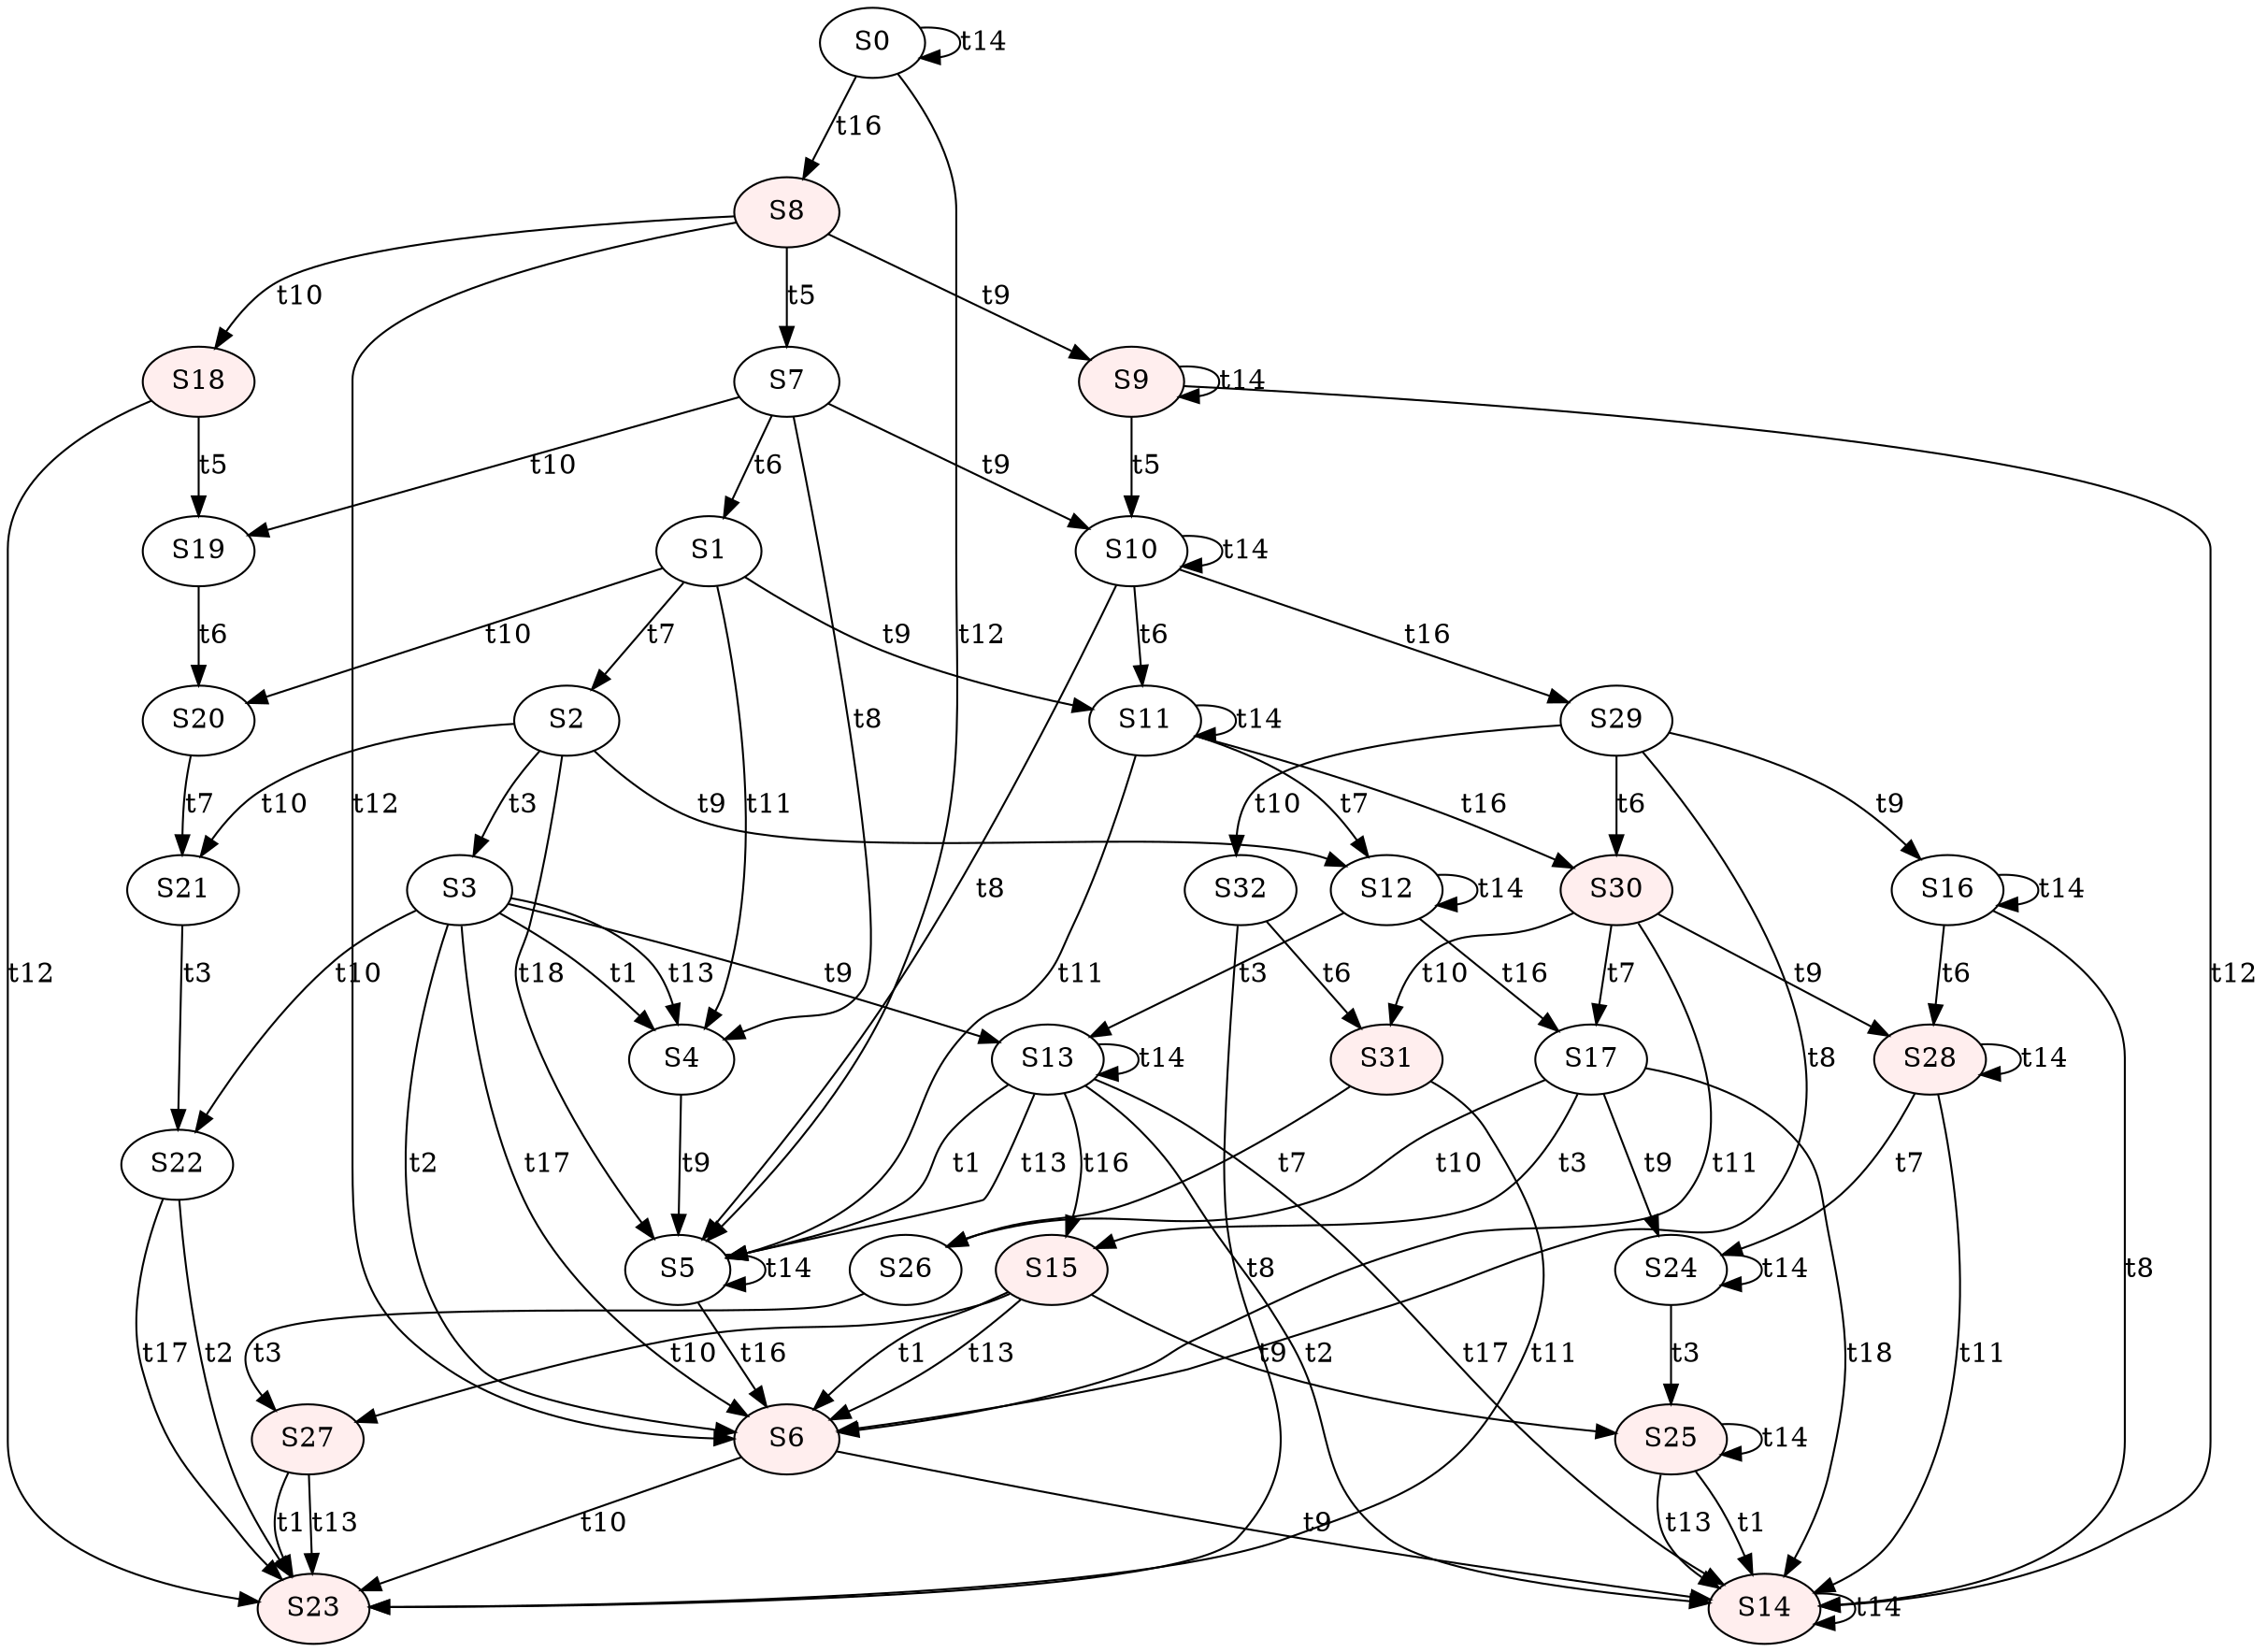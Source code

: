 digraph "SCdebug/18" {
node [style=filled fillcolor="#FFEEEE"]; S8 ;
node [fillcolor="#FFFFFF"]; S0 ;
node [style=filled fillcolor="#FFEEEE"]; S9 ;
node [style=filled fillcolor="#FFEEEE"]; S18 ;
node [style=filled fillcolor="#FFEEEE"]; S30 ;
node [fillcolor="#FFFFFF"]; S1 ;
node [style=filled fillcolor="#FFEEEE"]; S28 ;
node [fillcolor="#FFFFFF"]; S11 ;
node [style=filled fillcolor="#FFEEEE"]; S31 ;
node [fillcolor="#FFFFFF"]; S20 ;
node [fillcolor="#FFFFFF"]; S29 ;
node [fillcolor="#FFFFFF"]; S17 ;
node [fillcolor="#FFFFFF"]; S7 ;
node [fillcolor="#FFFFFF"]; S2 ;
node [fillcolor="#FFFFFF"]; S4 ;
node [style=filled fillcolor="#FFEEEE"]; S6 ;
node [fillcolor="#FFFFFF"]; S24 ;
node [fillcolor="#FFFFFF"]; S16 ;
node [fillcolor="#FFFFFF"]; S5 ;
node [fillcolor="#FFFFFF"]; S10 ;
node [fillcolor="#FFFFFF"]; S12 ;
node [style=filled fillcolor="#FFEEEE"]; S14 ;
node [fillcolor="#FFFFFF"]; S32 ;
node [fillcolor="#FFFFFF"]; S26 ;
node [style=filled fillcolor="#FFEEEE"]; S23 ;
node [fillcolor="#FFFFFF"]; S21 ;
node [fillcolor="#FFFFFF"]; S19 ;
node [style=filled fillcolor="#FFEEEE"]; S15 ;
node [fillcolor="#FFFFFF"]; S3 ;
node [style=filled fillcolor="#FFEEEE"]; S25 ;
node [fillcolor="#FFFFFF"]; S13 ;
node [style=filled fillcolor="#FFEEEE"]; S27 ;
node [fillcolor="#FFFFFF"]; S22 ;
S8 -> S7 [label=t5]
S8 -> S6 [label=t12]
S8 -> S18 [label=t10]
S8 -> S9 [label=t9]
S0 -> S5 [label=t12]
S0 -> S0 [label=t14]
S0 -> S8 [label=t16]
S9 -> S10 [label=t5]
S9 -> S14 [label=t12]
S9 -> S9 [label=t14]
S18 -> S23 [label=t12]
S18 -> S19 [label=t5]
S30 -> S17 [label=t7]
S30 -> S6 [label=t11]
S30 -> S31 [label=t10]
S30 -> S28 [label=t9]
S1 -> S2 [label=t7]
S1 -> S4 [label=t11]
S1 -> S20 [label=t10]
S1 -> S11 [label=t9]
S28 -> S24 [label=t7]
S28 -> S14 [label=t11]
S28 -> S28 [label=t14]
S11 -> S5 [label=t11]
S11 -> S12 [label=t7]
S11 -> S11 [label=t14]
S11 -> S30 [label=t16]
S31 -> S26 [label=t7]
S31 -> S23 [label=t11]
S20 -> S21 [label=t7]
S29 -> S32 [label=t10]
S29 -> S16 [label=t9]
S29 -> S30 [label=t6]
S29 -> S6 [label=t8]
S17 -> S26 [label=t10]
S17 -> S24 [label=t9]
S17 -> S14 [label=t18]
S17 -> S15 [label=t3]
S7 -> S19 [label=t10]
S7 -> S10 [label=t9]
S7 -> S1 [label=t6]
S7 -> S4 [label=t8]
S2 -> S21 [label=t10]
S2 -> S5 [label=t18]
S2 -> S12 [label=t9]
S2 -> S3 [label=t3]
S4 -> S5 [label=t9]
S6 -> S23 [label=t10]
S6 -> S14 [label=t9]
S24 -> S25 [label=t3]
S24 -> S24 [label=t14]
S16 -> S28 [label=t6]
S16 -> S14 [label=t8]
S16 -> S16 [label=t14]
S5 -> S5 [label=t14]
S5 -> S6 [label=t16]
S10 -> S5 [label=t8]
S10 -> S11 [label=t6]
S10 -> S10 [label=t14]
S10 -> S29 [label=t16]
S12 -> S13 [label=t3]
S12 -> S12 [label=t14]
S12 -> S17 [label=t16]
S14 -> S14 [label=t14]
S32 -> S31 [label=t6]
S32 -> S23 [label=t8]
S26 -> S27 [label=t3]
S21 -> S22 [label=t3]
S19 -> S20 [label=t6]
S15 -> S6 [label=t1]
S15 -> S6 [label=t13]
S15 -> S27 [label=t10]
S15 -> S25 [label=t9]
S3 -> S4 [label=t1]
S3 -> S4 [label=t13]
S3 -> S6 [label=t2]
S3 -> S6 [label=t17]
S3 -> S22 [label=t10]
S3 -> S13 [label=t9]
S25 -> S14 [label=t1]
S25 -> S14 [label=t13]
S25 -> S25 [label=t14]
S13 -> S5 [label=t1]
S13 -> S5 [label=t13]
S13 -> S14 [label=t2]
S13 -> S14 [label=t17]
S13 -> S13 [label=t14]
S13 -> S15 [label=t16]
S27 -> S23 [label=t1]
S27 -> S23 [label=t13]
S22 -> S23 [label=t2]
S22 -> S23 [label=t17]
}